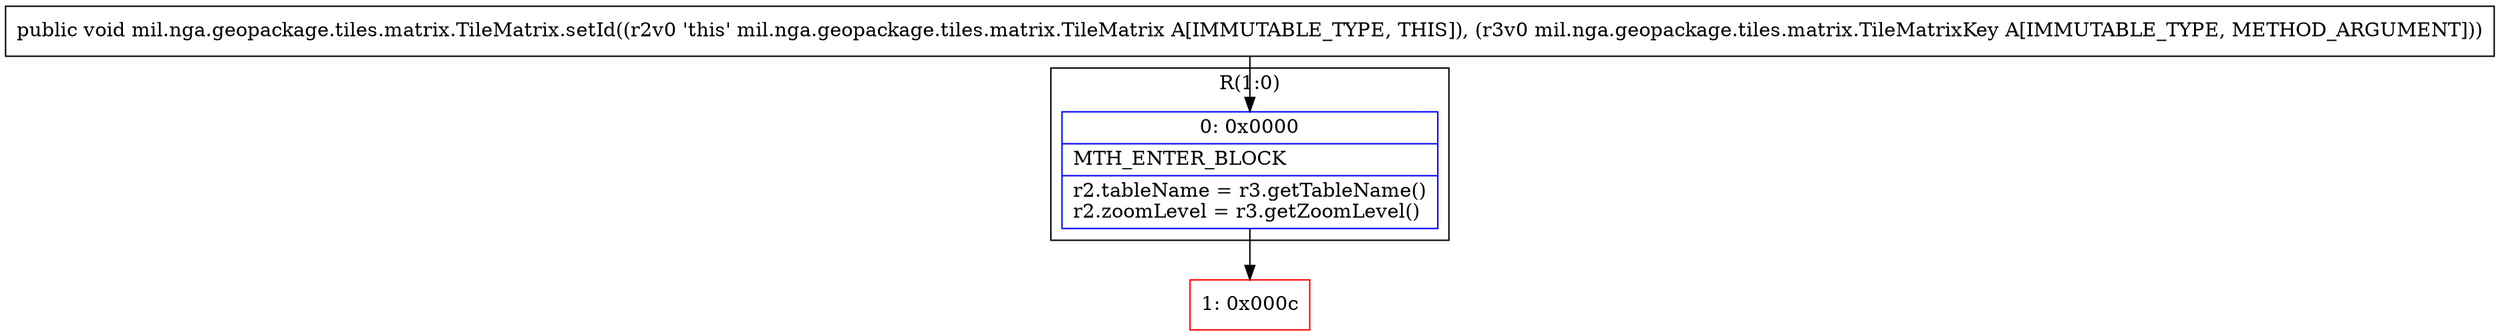 digraph "CFG formil.nga.geopackage.tiles.matrix.TileMatrix.setId(Lmil\/nga\/geopackage\/tiles\/matrix\/TileMatrixKey;)V" {
subgraph cluster_Region_115252226 {
label = "R(1:0)";
node [shape=record,color=blue];
Node_0 [shape=record,label="{0\:\ 0x0000|MTH_ENTER_BLOCK\l|r2.tableName = r3.getTableName()\lr2.zoomLevel = r3.getZoomLevel()\l}"];
}
Node_1 [shape=record,color=red,label="{1\:\ 0x000c}"];
MethodNode[shape=record,label="{public void mil.nga.geopackage.tiles.matrix.TileMatrix.setId((r2v0 'this' mil.nga.geopackage.tiles.matrix.TileMatrix A[IMMUTABLE_TYPE, THIS]), (r3v0 mil.nga.geopackage.tiles.matrix.TileMatrixKey A[IMMUTABLE_TYPE, METHOD_ARGUMENT])) }"];
MethodNode -> Node_0;
Node_0 -> Node_1;
}

